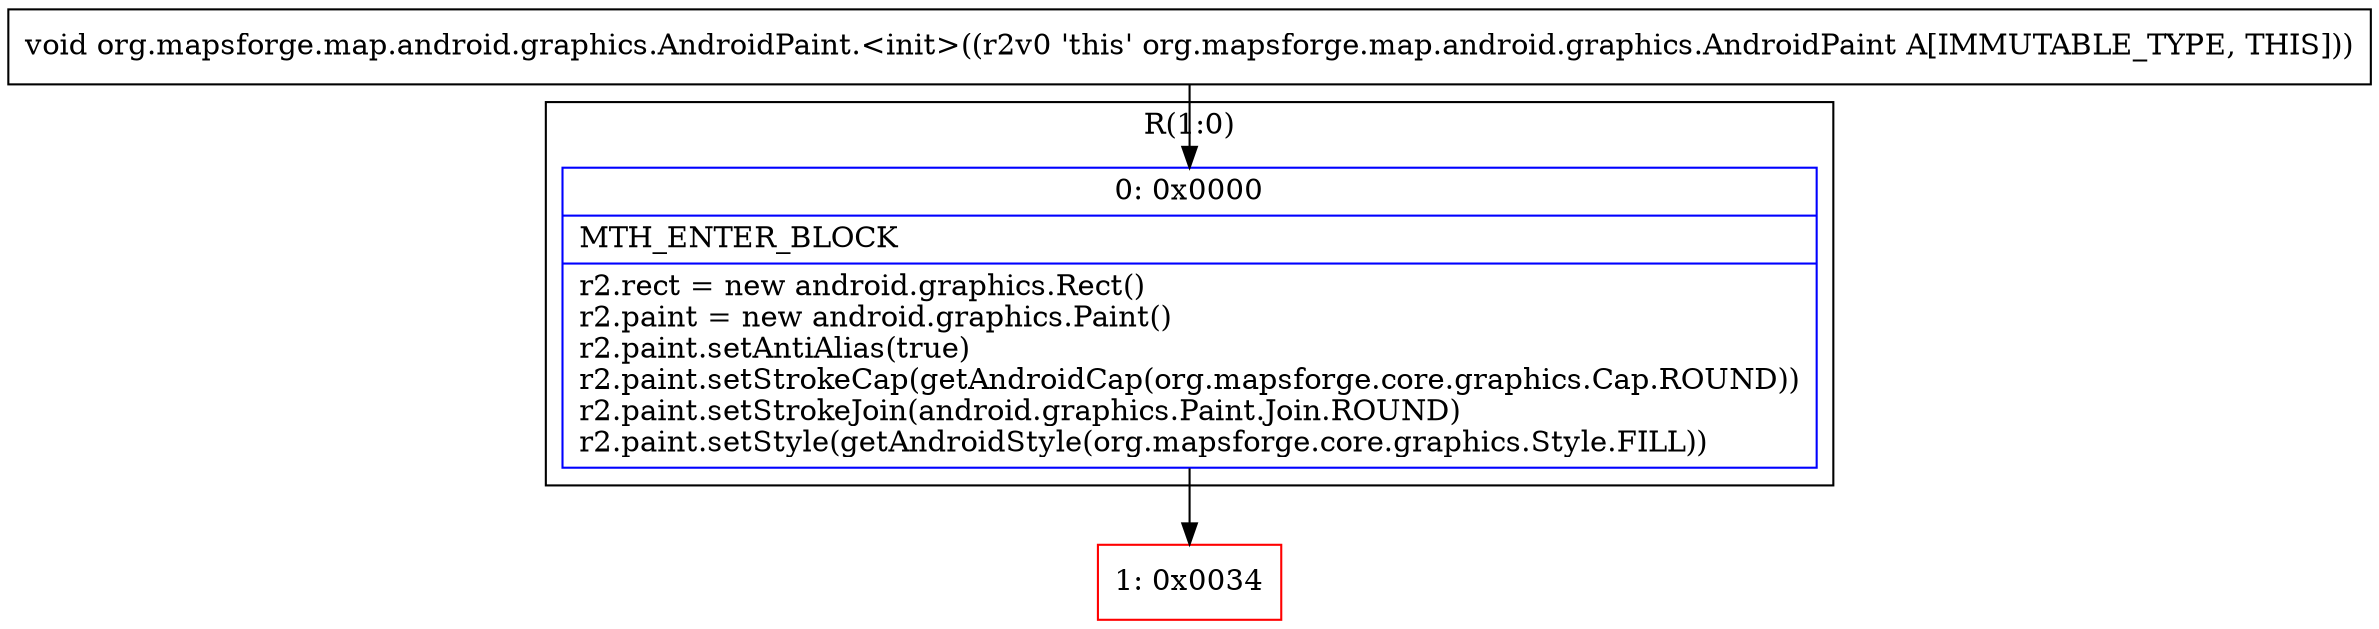 digraph "CFG fororg.mapsforge.map.android.graphics.AndroidPaint.\<init\>()V" {
subgraph cluster_Region_1151751031 {
label = "R(1:0)";
node [shape=record,color=blue];
Node_0 [shape=record,label="{0\:\ 0x0000|MTH_ENTER_BLOCK\l|r2.rect = new android.graphics.Rect()\lr2.paint = new android.graphics.Paint()\lr2.paint.setAntiAlias(true)\lr2.paint.setStrokeCap(getAndroidCap(org.mapsforge.core.graphics.Cap.ROUND))\lr2.paint.setStrokeJoin(android.graphics.Paint.Join.ROUND)\lr2.paint.setStyle(getAndroidStyle(org.mapsforge.core.graphics.Style.FILL))\l}"];
}
Node_1 [shape=record,color=red,label="{1\:\ 0x0034}"];
MethodNode[shape=record,label="{void org.mapsforge.map.android.graphics.AndroidPaint.\<init\>((r2v0 'this' org.mapsforge.map.android.graphics.AndroidPaint A[IMMUTABLE_TYPE, THIS])) }"];
MethodNode -> Node_0;
Node_0 -> Node_1;
}

